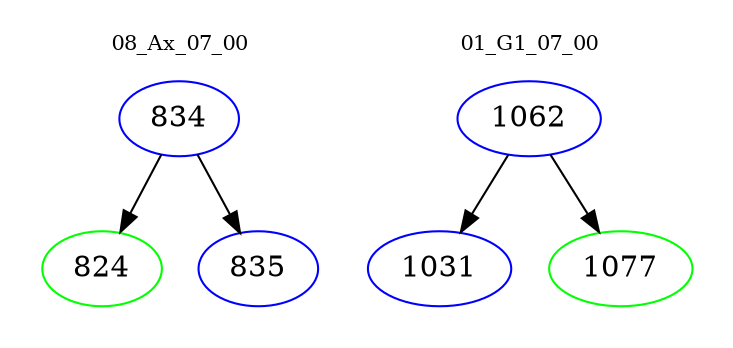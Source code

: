 digraph{
subgraph cluster_0 {
color = white
label = "08_Ax_07_00";
fontsize=10;
T0_834 [label="834", color="blue"]
T0_834 -> T0_824 [color="black"]
T0_824 [label="824", color="green"]
T0_834 -> T0_835 [color="black"]
T0_835 [label="835", color="blue"]
}
subgraph cluster_1 {
color = white
label = "01_G1_07_00";
fontsize=10;
T1_1062 [label="1062", color="blue"]
T1_1062 -> T1_1031 [color="black"]
T1_1031 [label="1031", color="blue"]
T1_1062 -> T1_1077 [color="black"]
T1_1077 [label="1077", color="green"]
}
}
